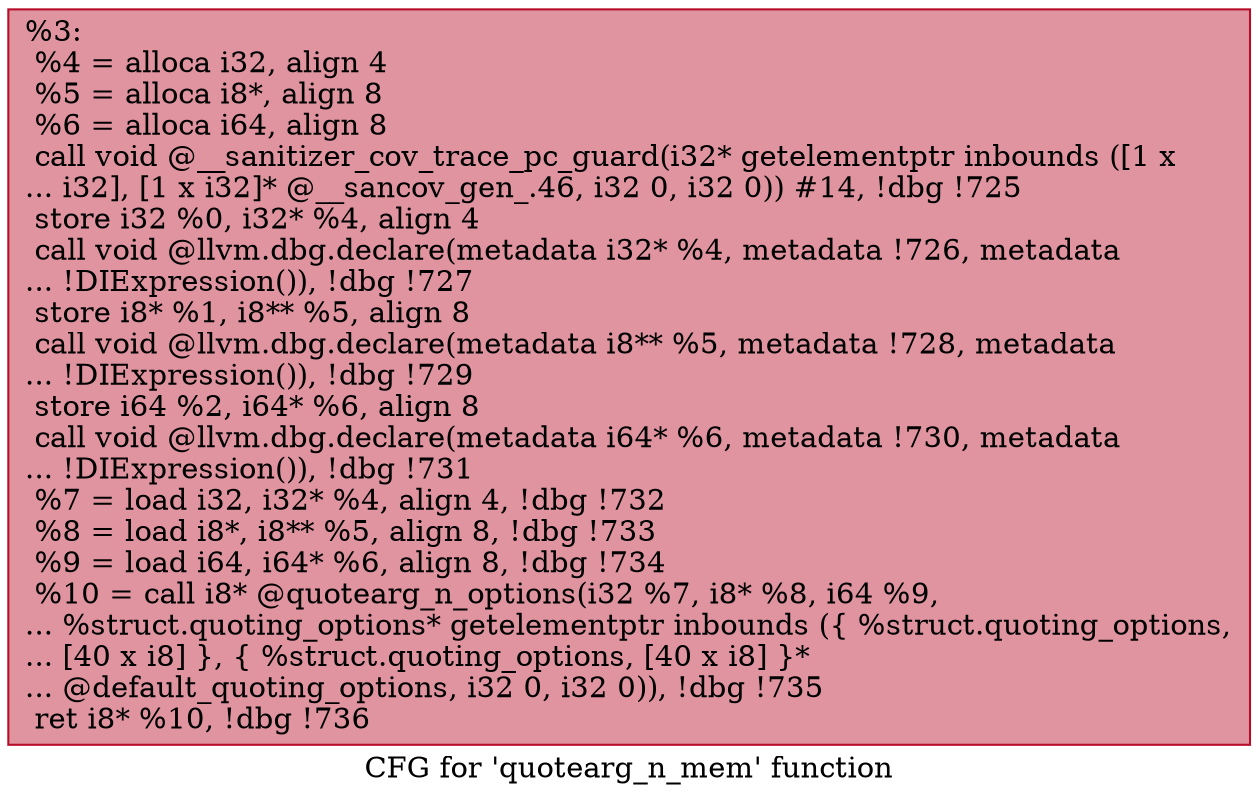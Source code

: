 digraph "CFG for 'quotearg_n_mem' function" {
	label="CFG for 'quotearg_n_mem' function";

	Node0x555ee502db60 [shape=record,color="#b70d28ff", style=filled, fillcolor="#b70d2870",label="{%3:\l  %4 = alloca i32, align 4\l  %5 = alloca i8*, align 8\l  %6 = alloca i64, align 8\l  call void @__sanitizer_cov_trace_pc_guard(i32* getelementptr inbounds ([1 x\l... i32], [1 x i32]* @__sancov_gen_.46, i32 0, i32 0)) #14, !dbg !725\l  store i32 %0, i32* %4, align 4\l  call void @llvm.dbg.declare(metadata i32* %4, metadata !726, metadata\l... !DIExpression()), !dbg !727\l  store i8* %1, i8** %5, align 8\l  call void @llvm.dbg.declare(metadata i8** %5, metadata !728, metadata\l... !DIExpression()), !dbg !729\l  store i64 %2, i64* %6, align 8\l  call void @llvm.dbg.declare(metadata i64* %6, metadata !730, metadata\l... !DIExpression()), !dbg !731\l  %7 = load i32, i32* %4, align 4, !dbg !732\l  %8 = load i8*, i8** %5, align 8, !dbg !733\l  %9 = load i64, i64* %6, align 8, !dbg !734\l  %10 = call i8* @quotearg_n_options(i32 %7, i8* %8, i64 %9,\l... %struct.quoting_options* getelementptr inbounds (\{ %struct.quoting_options,\l... [40 x i8] \}, \{ %struct.quoting_options, [40 x i8] \}*\l... @default_quoting_options, i32 0, i32 0)), !dbg !735\l  ret i8* %10, !dbg !736\l}"];
}
